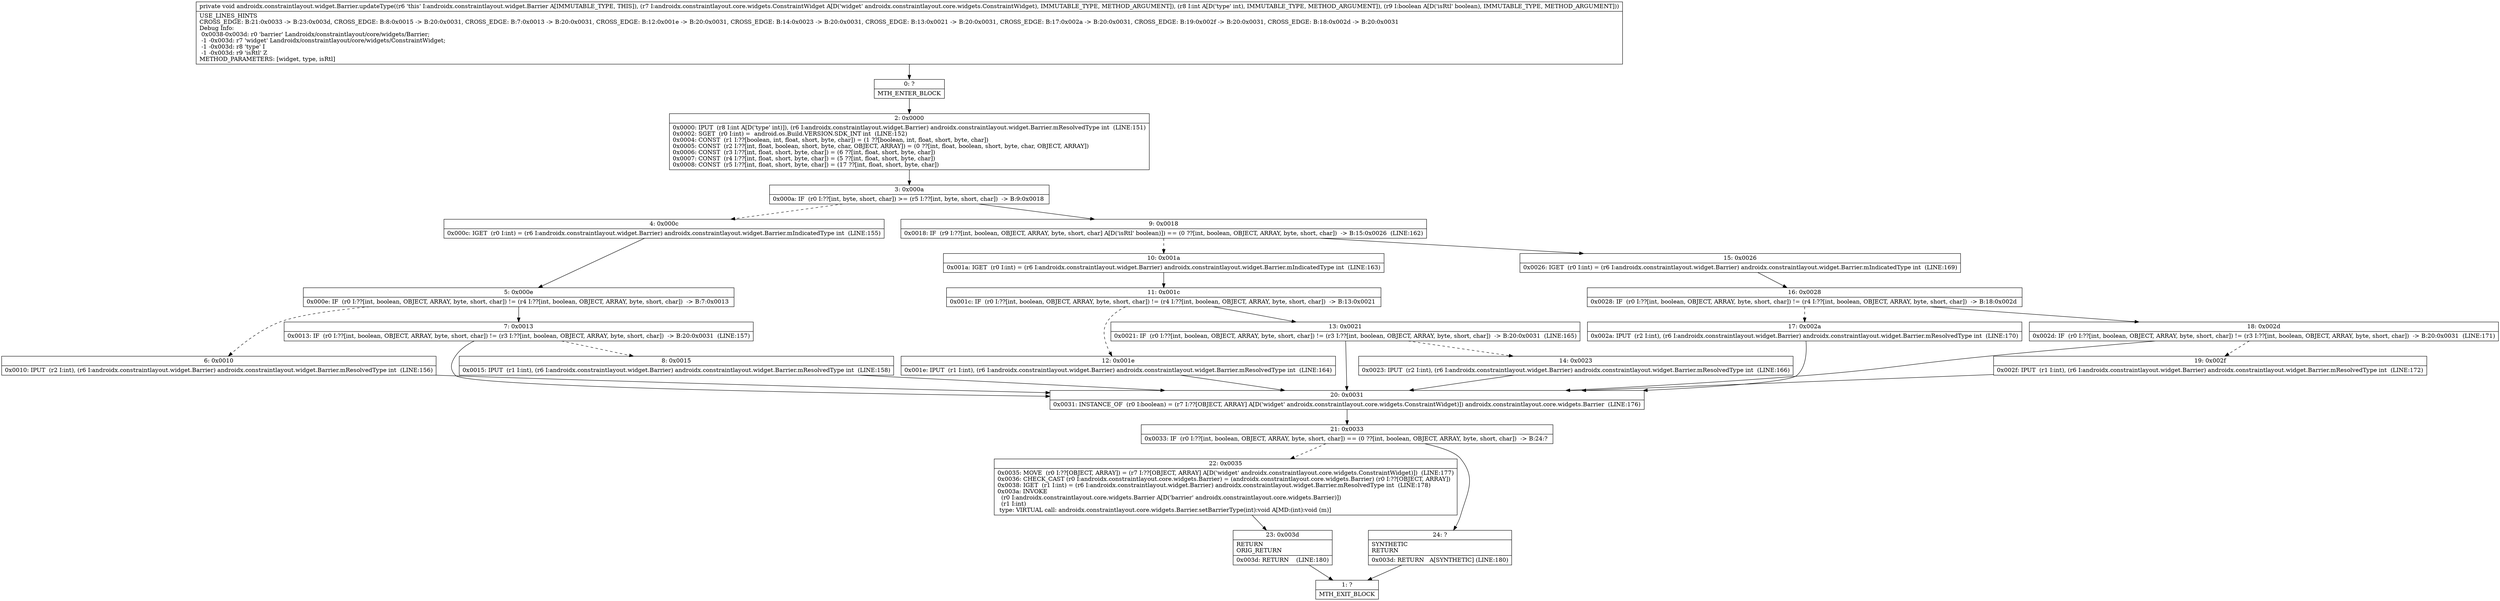digraph "CFG forandroidx.constraintlayout.widget.Barrier.updateType(Landroidx\/constraintlayout\/core\/widgets\/ConstraintWidget;IZ)V" {
Node_0 [shape=record,label="{0\:\ ?|MTH_ENTER_BLOCK\l}"];
Node_2 [shape=record,label="{2\:\ 0x0000|0x0000: IPUT  (r8 I:int A[D('type' int)]), (r6 I:androidx.constraintlayout.widget.Barrier) androidx.constraintlayout.widget.Barrier.mResolvedType int  (LINE:151)\l0x0002: SGET  (r0 I:int) =  android.os.Build.VERSION.SDK_INT int  (LINE:152)\l0x0004: CONST  (r1 I:??[boolean, int, float, short, byte, char]) = (1 ??[boolean, int, float, short, byte, char]) \l0x0005: CONST  (r2 I:??[int, float, boolean, short, byte, char, OBJECT, ARRAY]) = (0 ??[int, float, boolean, short, byte, char, OBJECT, ARRAY]) \l0x0006: CONST  (r3 I:??[int, float, short, byte, char]) = (6 ??[int, float, short, byte, char]) \l0x0007: CONST  (r4 I:??[int, float, short, byte, char]) = (5 ??[int, float, short, byte, char]) \l0x0008: CONST  (r5 I:??[int, float, short, byte, char]) = (17 ??[int, float, short, byte, char]) \l}"];
Node_3 [shape=record,label="{3\:\ 0x000a|0x000a: IF  (r0 I:??[int, byte, short, char]) \>= (r5 I:??[int, byte, short, char])  \-\> B:9:0x0018 \l}"];
Node_4 [shape=record,label="{4\:\ 0x000c|0x000c: IGET  (r0 I:int) = (r6 I:androidx.constraintlayout.widget.Barrier) androidx.constraintlayout.widget.Barrier.mIndicatedType int  (LINE:155)\l}"];
Node_5 [shape=record,label="{5\:\ 0x000e|0x000e: IF  (r0 I:??[int, boolean, OBJECT, ARRAY, byte, short, char]) != (r4 I:??[int, boolean, OBJECT, ARRAY, byte, short, char])  \-\> B:7:0x0013 \l}"];
Node_6 [shape=record,label="{6\:\ 0x0010|0x0010: IPUT  (r2 I:int), (r6 I:androidx.constraintlayout.widget.Barrier) androidx.constraintlayout.widget.Barrier.mResolvedType int  (LINE:156)\l}"];
Node_20 [shape=record,label="{20\:\ 0x0031|0x0031: INSTANCE_OF  (r0 I:boolean) = (r7 I:??[OBJECT, ARRAY] A[D('widget' androidx.constraintlayout.core.widgets.ConstraintWidget)]) androidx.constraintlayout.core.widgets.Barrier  (LINE:176)\l}"];
Node_21 [shape=record,label="{21\:\ 0x0033|0x0033: IF  (r0 I:??[int, boolean, OBJECT, ARRAY, byte, short, char]) == (0 ??[int, boolean, OBJECT, ARRAY, byte, short, char])  \-\> B:24:? \l}"];
Node_22 [shape=record,label="{22\:\ 0x0035|0x0035: MOVE  (r0 I:??[OBJECT, ARRAY]) = (r7 I:??[OBJECT, ARRAY] A[D('widget' androidx.constraintlayout.core.widgets.ConstraintWidget)])  (LINE:177)\l0x0036: CHECK_CAST (r0 I:androidx.constraintlayout.core.widgets.Barrier) = (androidx.constraintlayout.core.widgets.Barrier) (r0 I:??[OBJECT, ARRAY]) \l0x0038: IGET  (r1 I:int) = (r6 I:androidx.constraintlayout.widget.Barrier) androidx.constraintlayout.widget.Barrier.mResolvedType int  (LINE:178)\l0x003a: INVOKE  \l  (r0 I:androidx.constraintlayout.core.widgets.Barrier A[D('barrier' androidx.constraintlayout.core.widgets.Barrier)])\l  (r1 I:int)\l type: VIRTUAL call: androidx.constraintlayout.core.widgets.Barrier.setBarrierType(int):void A[MD:(int):void (m)]\l}"];
Node_23 [shape=record,label="{23\:\ 0x003d|RETURN\lORIG_RETURN\l|0x003d: RETURN    (LINE:180)\l}"];
Node_1 [shape=record,label="{1\:\ ?|MTH_EXIT_BLOCK\l}"];
Node_24 [shape=record,label="{24\:\ ?|SYNTHETIC\lRETURN\l|0x003d: RETURN   A[SYNTHETIC] (LINE:180)\l}"];
Node_7 [shape=record,label="{7\:\ 0x0013|0x0013: IF  (r0 I:??[int, boolean, OBJECT, ARRAY, byte, short, char]) != (r3 I:??[int, boolean, OBJECT, ARRAY, byte, short, char])  \-\> B:20:0x0031  (LINE:157)\l}"];
Node_8 [shape=record,label="{8\:\ 0x0015|0x0015: IPUT  (r1 I:int), (r6 I:androidx.constraintlayout.widget.Barrier) androidx.constraintlayout.widget.Barrier.mResolvedType int  (LINE:158)\l}"];
Node_9 [shape=record,label="{9\:\ 0x0018|0x0018: IF  (r9 I:??[int, boolean, OBJECT, ARRAY, byte, short, char] A[D('isRtl' boolean)]) == (0 ??[int, boolean, OBJECT, ARRAY, byte, short, char])  \-\> B:15:0x0026  (LINE:162)\l}"];
Node_10 [shape=record,label="{10\:\ 0x001a|0x001a: IGET  (r0 I:int) = (r6 I:androidx.constraintlayout.widget.Barrier) androidx.constraintlayout.widget.Barrier.mIndicatedType int  (LINE:163)\l}"];
Node_11 [shape=record,label="{11\:\ 0x001c|0x001c: IF  (r0 I:??[int, boolean, OBJECT, ARRAY, byte, short, char]) != (r4 I:??[int, boolean, OBJECT, ARRAY, byte, short, char])  \-\> B:13:0x0021 \l}"];
Node_12 [shape=record,label="{12\:\ 0x001e|0x001e: IPUT  (r1 I:int), (r6 I:androidx.constraintlayout.widget.Barrier) androidx.constraintlayout.widget.Barrier.mResolvedType int  (LINE:164)\l}"];
Node_13 [shape=record,label="{13\:\ 0x0021|0x0021: IF  (r0 I:??[int, boolean, OBJECT, ARRAY, byte, short, char]) != (r3 I:??[int, boolean, OBJECT, ARRAY, byte, short, char])  \-\> B:20:0x0031  (LINE:165)\l}"];
Node_14 [shape=record,label="{14\:\ 0x0023|0x0023: IPUT  (r2 I:int), (r6 I:androidx.constraintlayout.widget.Barrier) androidx.constraintlayout.widget.Barrier.mResolvedType int  (LINE:166)\l}"];
Node_15 [shape=record,label="{15\:\ 0x0026|0x0026: IGET  (r0 I:int) = (r6 I:androidx.constraintlayout.widget.Barrier) androidx.constraintlayout.widget.Barrier.mIndicatedType int  (LINE:169)\l}"];
Node_16 [shape=record,label="{16\:\ 0x0028|0x0028: IF  (r0 I:??[int, boolean, OBJECT, ARRAY, byte, short, char]) != (r4 I:??[int, boolean, OBJECT, ARRAY, byte, short, char])  \-\> B:18:0x002d \l}"];
Node_17 [shape=record,label="{17\:\ 0x002a|0x002a: IPUT  (r2 I:int), (r6 I:androidx.constraintlayout.widget.Barrier) androidx.constraintlayout.widget.Barrier.mResolvedType int  (LINE:170)\l}"];
Node_18 [shape=record,label="{18\:\ 0x002d|0x002d: IF  (r0 I:??[int, boolean, OBJECT, ARRAY, byte, short, char]) != (r3 I:??[int, boolean, OBJECT, ARRAY, byte, short, char])  \-\> B:20:0x0031  (LINE:171)\l}"];
Node_19 [shape=record,label="{19\:\ 0x002f|0x002f: IPUT  (r1 I:int), (r6 I:androidx.constraintlayout.widget.Barrier) androidx.constraintlayout.widget.Barrier.mResolvedType int  (LINE:172)\l}"];
MethodNode[shape=record,label="{private void androidx.constraintlayout.widget.Barrier.updateType((r6 'this' I:androidx.constraintlayout.widget.Barrier A[IMMUTABLE_TYPE, THIS]), (r7 I:androidx.constraintlayout.core.widgets.ConstraintWidget A[D('widget' androidx.constraintlayout.core.widgets.ConstraintWidget), IMMUTABLE_TYPE, METHOD_ARGUMENT]), (r8 I:int A[D('type' int), IMMUTABLE_TYPE, METHOD_ARGUMENT]), (r9 I:boolean A[D('isRtl' boolean), IMMUTABLE_TYPE, METHOD_ARGUMENT]))  | USE_LINES_HINTS\lCROSS_EDGE: B:21:0x0033 \-\> B:23:0x003d, CROSS_EDGE: B:8:0x0015 \-\> B:20:0x0031, CROSS_EDGE: B:7:0x0013 \-\> B:20:0x0031, CROSS_EDGE: B:12:0x001e \-\> B:20:0x0031, CROSS_EDGE: B:14:0x0023 \-\> B:20:0x0031, CROSS_EDGE: B:13:0x0021 \-\> B:20:0x0031, CROSS_EDGE: B:17:0x002a \-\> B:20:0x0031, CROSS_EDGE: B:19:0x002f \-\> B:20:0x0031, CROSS_EDGE: B:18:0x002d \-\> B:20:0x0031\lDebug Info:\l  0x0038\-0x003d: r0 'barrier' Landroidx\/constraintlayout\/core\/widgets\/Barrier;\l  \-1 \-0x003d: r7 'widget' Landroidx\/constraintlayout\/core\/widgets\/ConstraintWidget;\l  \-1 \-0x003d: r8 'type' I\l  \-1 \-0x003d: r9 'isRtl' Z\lMETHOD_PARAMETERS: [widget, type, isRtl]\l}"];
MethodNode -> Node_0;Node_0 -> Node_2;
Node_2 -> Node_3;
Node_3 -> Node_4[style=dashed];
Node_3 -> Node_9;
Node_4 -> Node_5;
Node_5 -> Node_6[style=dashed];
Node_5 -> Node_7;
Node_6 -> Node_20;
Node_20 -> Node_21;
Node_21 -> Node_22[style=dashed];
Node_21 -> Node_24;
Node_22 -> Node_23;
Node_23 -> Node_1;
Node_24 -> Node_1;
Node_7 -> Node_8[style=dashed];
Node_7 -> Node_20;
Node_8 -> Node_20;
Node_9 -> Node_10[style=dashed];
Node_9 -> Node_15;
Node_10 -> Node_11;
Node_11 -> Node_12[style=dashed];
Node_11 -> Node_13;
Node_12 -> Node_20;
Node_13 -> Node_14[style=dashed];
Node_13 -> Node_20;
Node_14 -> Node_20;
Node_15 -> Node_16;
Node_16 -> Node_17[style=dashed];
Node_16 -> Node_18;
Node_17 -> Node_20;
Node_18 -> Node_19[style=dashed];
Node_18 -> Node_20;
Node_19 -> Node_20;
}

